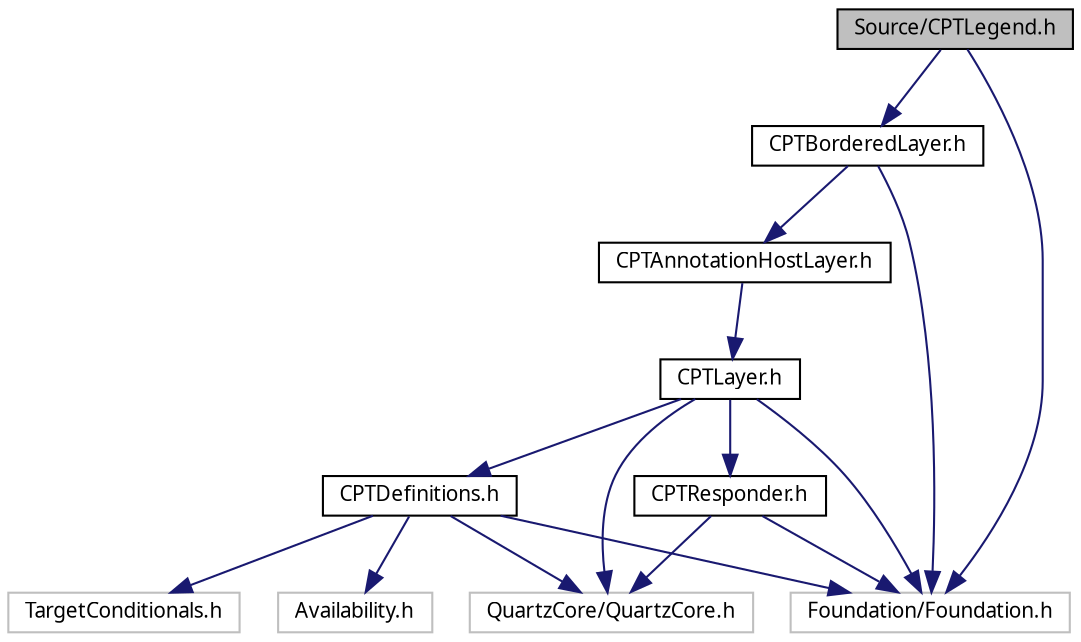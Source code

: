 digraph G
{
  bgcolor="transparent";
  edge [fontname="Lucinda Grande",fontsize="10",labelfontname="Lucinda Grande",labelfontsize="10"];
  node [fontname="Lucinda Grande",fontsize="10",shape=record];
  Node1 [label="Source/CPTLegend.h",height=0.2,width=0.4,color="black", fillcolor="grey75", style="filled" fontcolor="black"];
  Node1 -> Node2 [color="midnightblue",fontsize="10",style="solid",fontname="Lucinda Grande"];
  Node2 [label="Foundation/Foundation.h",height=0.2,width=0.4,color="grey75"];
  Node1 -> Node3 [color="midnightblue",fontsize="10",style="solid",fontname="Lucinda Grande"];
  Node3 [label="CPTBorderedLayer.h",height=0.2,width=0.4,color="black",URL="$_c_p_t_bordered_layer_8h.html"];
  Node3 -> Node2 [color="midnightblue",fontsize="10",style="solid",fontname="Lucinda Grande"];
  Node3 -> Node4 [color="midnightblue",fontsize="10",style="solid",fontname="Lucinda Grande"];
  Node4 [label="CPTAnnotationHostLayer.h",height=0.2,width=0.4,color="black",URL="$_c_p_t_annotation_host_layer_8h.html"];
  Node4 -> Node5 [color="midnightblue",fontsize="10",style="solid",fontname="Lucinda Grande"];
  Node5 [label="CPTLayer.h",height=0.2,width=0.4,color="black",URL="$_c_p_t_layer_8h.html"];
  Node5 -> Node6 [color="midnightblue",fontsize="10",style="solid",fontname="Lucinda Grande"];
  Node6 [label="CPTResponder.h",height=0.2,width=0.4,color="black",URL="$_c_p_t_responder_8h.html"];
  Node6 -> Node7 [color="midnightblue",fontsize="10",style="solid",fontname="Lucinda Grande"];
  Node7 [label="QuartzCore/QuartzCore.h",height=0.2,width=0.4,color="grey75"];
  Node6 -> Node2 [color="midnightblue",fontsize="10",style="solid",fontname="Lucinda Grande"];
  Node5 -> Node2 [color="midnightblue",fontsize="10",style="solid",fontname="Lucinda Grande"];
  Node5 -> Node7 [color="midnightblue",fontsize="10",style="solid",fontname="Lucinda Grande"];
  Node5 -> Node8 [color="midnightblue",fontsize="10",style="solid",fontname="Lucinda Grande"];
  Node8 [label="CPTDefinitions.h",height=0.2,width=0.4,color="black",URL="$_c_p_t_definitions_8h.html"];
  Node8 -> Node7 [color="midnightblue",fontsize="10",style="solid",fontname="Lucinda Grande"];
  Node8 -> Node9 [color="midnightblue",fontsize="10",style="solid",fontname="Lucinda Grande"];
  Node9 [label="Availability.h",height=0.2,width=0.4,color="grey75"];
  Node8 -> Node10 [color="midnightblue",fontsize="10",style="solid",fontname="Lucinda Grande"];
  Node10 [label="TargetConditionals.h",height=0.2,width=0.4,color="grey75"];
  Node8 -> Node2 [color="midnightblue",fontsize="10",style="solid",fontname="Lucinda Grande"];
}
